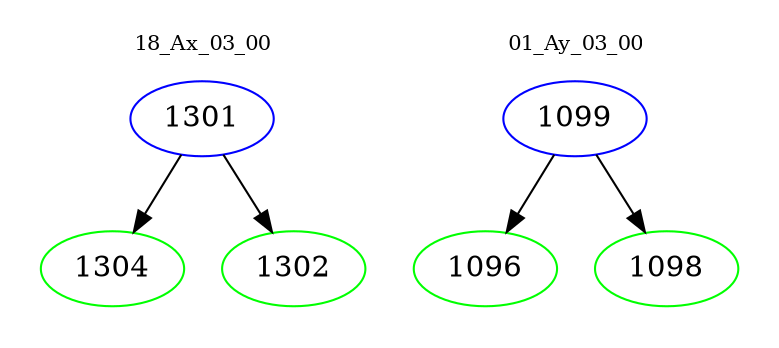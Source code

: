 digraph{
subgraph cluster_0 {
color = white
label = "18_Ax_03_00";
fontsize=10;
T0_1301 [label="1301", color="blue"]
T0_1301 -> T0_1304 [color="black"]
T0_1304 [label="1304", color="green"]
T0_1301 -> T0_1302 [color="black"]
T0_1302 [label="1302", color="green"]
}
subgraph cluster_1 {
color = white
label = "01_Ay_03_00";
fontsize=10;
T1_1099 [label="1099", color="blue"]
T1_1099 -> T1_1096 [color="black"]
T1_1096 [label="1096", color="green"]
T1_1099 -> T1_1098 [color="black"]
T1_1098 [label="1098", color="green"]
}
}
